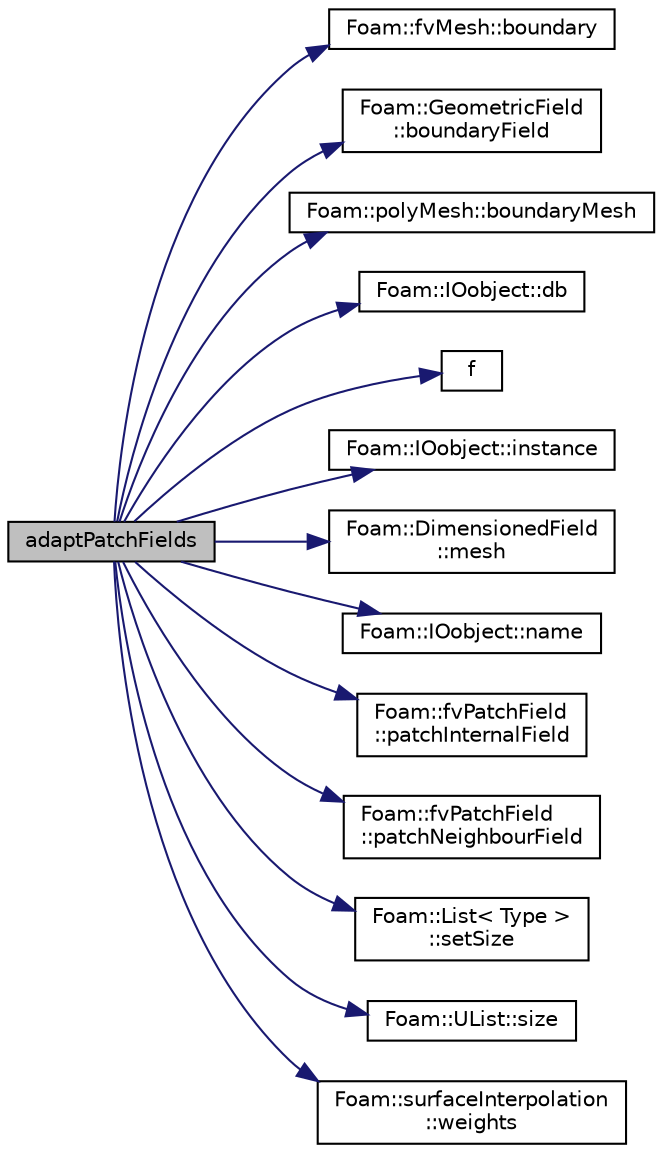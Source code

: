 digraph "adaptPatchFields"
{
  bgcolor="transparent";
  edge [fontname="Helvetica",fontsize="10",labelfontname="Helvetica",labelfontsize="10"];
  node [fontname="Helvetica",fontsize="10",shape=record];
  rankdir="LR";
  Node1 [label="adaptPatchFields",height=0.2,width=0.4,color="black", fillcolor="grey75", style="filled", fontcolor="black"];
  Node1 -> Node2 [color="midnightblue",fontsize="10",style="solid",fontname="Helvetica"];
  Node2 [label="Foam::fvMesh::boundary",height=0.2,width=0.4,color="black",URL="$a00876.html#a971347d65410875e38ea654dfd193a19",tooltip="Return reference to boundary mesh. "];
  Node1 -> Node3 [color="midnightblue",fontsize="10",style="solid",fontname="Helvetica"];
  Node3 [label="Foam::GeometricField\l::boundaryField",height=0.2,width=0.4,color="black",URL="$a00921.html#a3c6c1a789b48ea0c5e8bff64f9c14f2d",tooltip="Return reference to GeometricBoundaryField. "];
  Node1 -> Node4 [color="midnightblue",fontsize="10",style="solid",fontname="Helvetica"];
  Node4 [label="Foam::polyMesh::boundaryMesh",height=0.2,width=0.4,color="black",URL="$a01916.html#a6b7f5ba89250dbd7a1c6c7860ab60fe3",tooltip="Return boundary mesh. "];
  Node1 -> Node5 [color="midnightblue",fontsize="10",style="solid",fontname="Helvetica"];
  Node5 [label="Foam::IOobject::db",height=0.2,width=0.4,color="black",URL="$a01179.html#adf469b34fcd0250cef43ac4ce3f153ab",tooltip="Return the local objectRegistry. "];
  Node1 -> Node6 [color="midnightblue",fontsize="10",style="solid",fontname="Helvetica"];
  Node6 [label="f",height=0.2,width=0.4,color="black",URL="$a03922.html#a888be93833ac7a23170555c69c690288"];
  Node1 -> Node7 [color="midnightblue",fontsize="10",style="solid",fontname="Helvetica"];
  Node7 [label="Foam::IOobject::instance",height=0.2,width=0.4,color="black",URL="$a01179.html#a927868ca22fb186135659bc0acadd47b"];
  Node1 -> Node8 [color="midnightblue",fontsize="10",style="solid",fontname="Helvetica"];
  Node8 [label="Foam::DimensionedField\l::mesh",height=0.2,width=0.4,color="black",URL="$a00533.html#abdefa6904b53f35c49185ee1cb3d1800",tooltip="Return mesh. "];
  Node1 -> Node9 [color="midnightblue",fontsize="10",style="solid",fontname="Helvetica"];
  Node9 [label="Foam::IOobject::name",height=0.2,width=0.4,color="black",URL="$a01179.html#a75b72488d2e82151b025744974919d5d",tooltip="Return name. "];
  Node1 -> Node10 [color="midnightblue",fontsize="10",style="solid",fontname="Helvetica"];
  Node10 [label="Foam::fvPatchField\l::patchInternalField",height=0.2,width=0.4,color="black",URL="$a00886.html#a7297309ea242a9e6c0ace823006bfb2e",tooltip="Return internal field next to patch as patch field. "];
  Node1 -> Node11 [color="midnightblue",fontsize="10",style="solid",fontname="Helvetica"];
  Node11 [label="Foam::fvPatchField\l::patchNeighbourField",height=0.2,width=0.4,color="black",URL="$a00886.html#a0d0b7d5226d739a47f56be79d75ad04f",tooltip="Return patchField on the opposite patch of a coupled patch. "];
  Node1 -> Node12 [color="midnightblue",fontsize="10",style="solid",fontname="Helvetica"];
  Node12 [label="Foam::List\< Type \>\l::setSize",height=0.2,width=0.4,color="black",URL="$a01364.html#aedb985ffeaf1bdbfeccc2a8730405703",tooltip="Reset size of List. "];
  Node1 -> Node13 [color="midnightblue",fontsize="10",style="solid",fontname="Helvetica"];
  Node13 [label="Foam::UList::size",height=0.2,width=0.4,color="black",URL="$a02731.html#a723361dc2020160f5492e8fe2d09fa44",tooltip="Return the number of elements in the UList. "];
  Node1 -> Node14 [color="midnightblue",fontsize="10",style="solid",fontname="Helvetica"];
  Node14 [label="Foam::surfaceInterpolation\l::weights",height=0.2,width=0.4,color="black",URL="$a02480.html#a96017a28681b6fc563b59084e7add65e",tooltip="Return reference to linear difference weighting factors. "];
}
